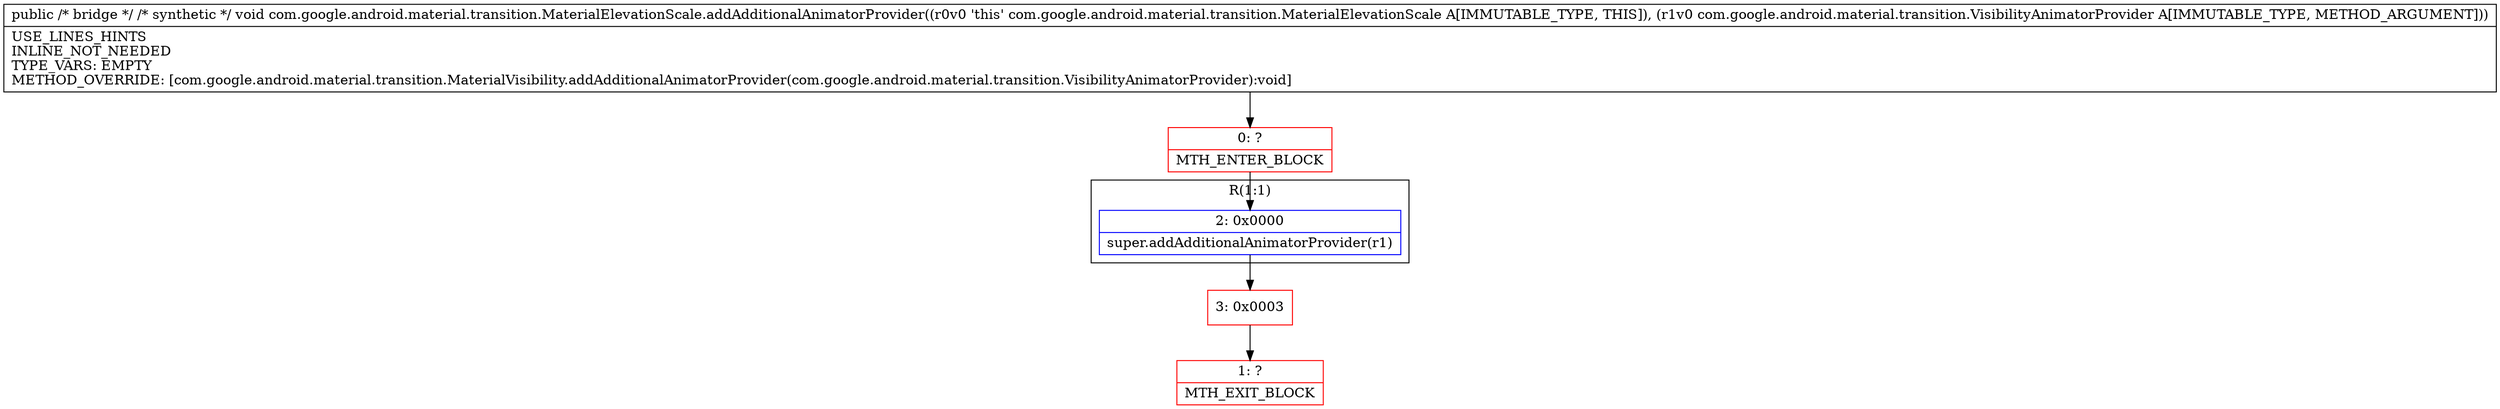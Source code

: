 digraph "CFG forcom.google.android.material.transition.MaterialElevationScale.addAdditionalAnimatorProvider(Lcom\/google\/android\/material\/transition\/VisibilityAnimatorProvider;)V" {
subgraph cluster_Region_858270260 {
label = "R(1:1)";
node [shape=record,color=blue];
Node_2 [shape=record,label="{2\:\ 0x0000|super.addAdditionalAnimatorProvider(r1)\l}"];
}
Node_0 [shape=record,color=red,label="{0\:\ ?|MTH_ENTER_BLOCK\l}"];
Node_3 [shape=record,color=red,label="{3\:\ 0x0003}"];
Node_1 [shape=record,color=red,label="{1\:\ ?|MTH_EXIT_BLOCK\l}"];
MethodNode[shape=record,label="{public \/* bridge *\/ \/* synthetic *\/ void com.google.android.material.transition.MaterialElevationScale.addAdditionalAnimatorProvider((r0v0 'this' com.google.android.material.transition.MaterialElevationScale A[IMMUTABLE_TYPE, THIS]), (r1v0 com.google.android.material.transition.VisibilityAnimatorProvider A[IMMUTABLE_TYPE, METHOD_ARGUMENT]))  | USE_LINES_HINTS\lINLINE_NOT_NEEDED\lTYPE_VARS: EMPTY\lMETHOD_OVERRIDE: [com.google.android.material.transition.MaterialVisibility.addAdditionalAnimatorProvider(com.google.android.material.transition.VisibilityAnimatorProvider):void]\l}"];
MethodNode -> Node_0;Node_2 -> Node_3;
Node_0 -> Node_2;
Node_3 -> Node_1;
}

